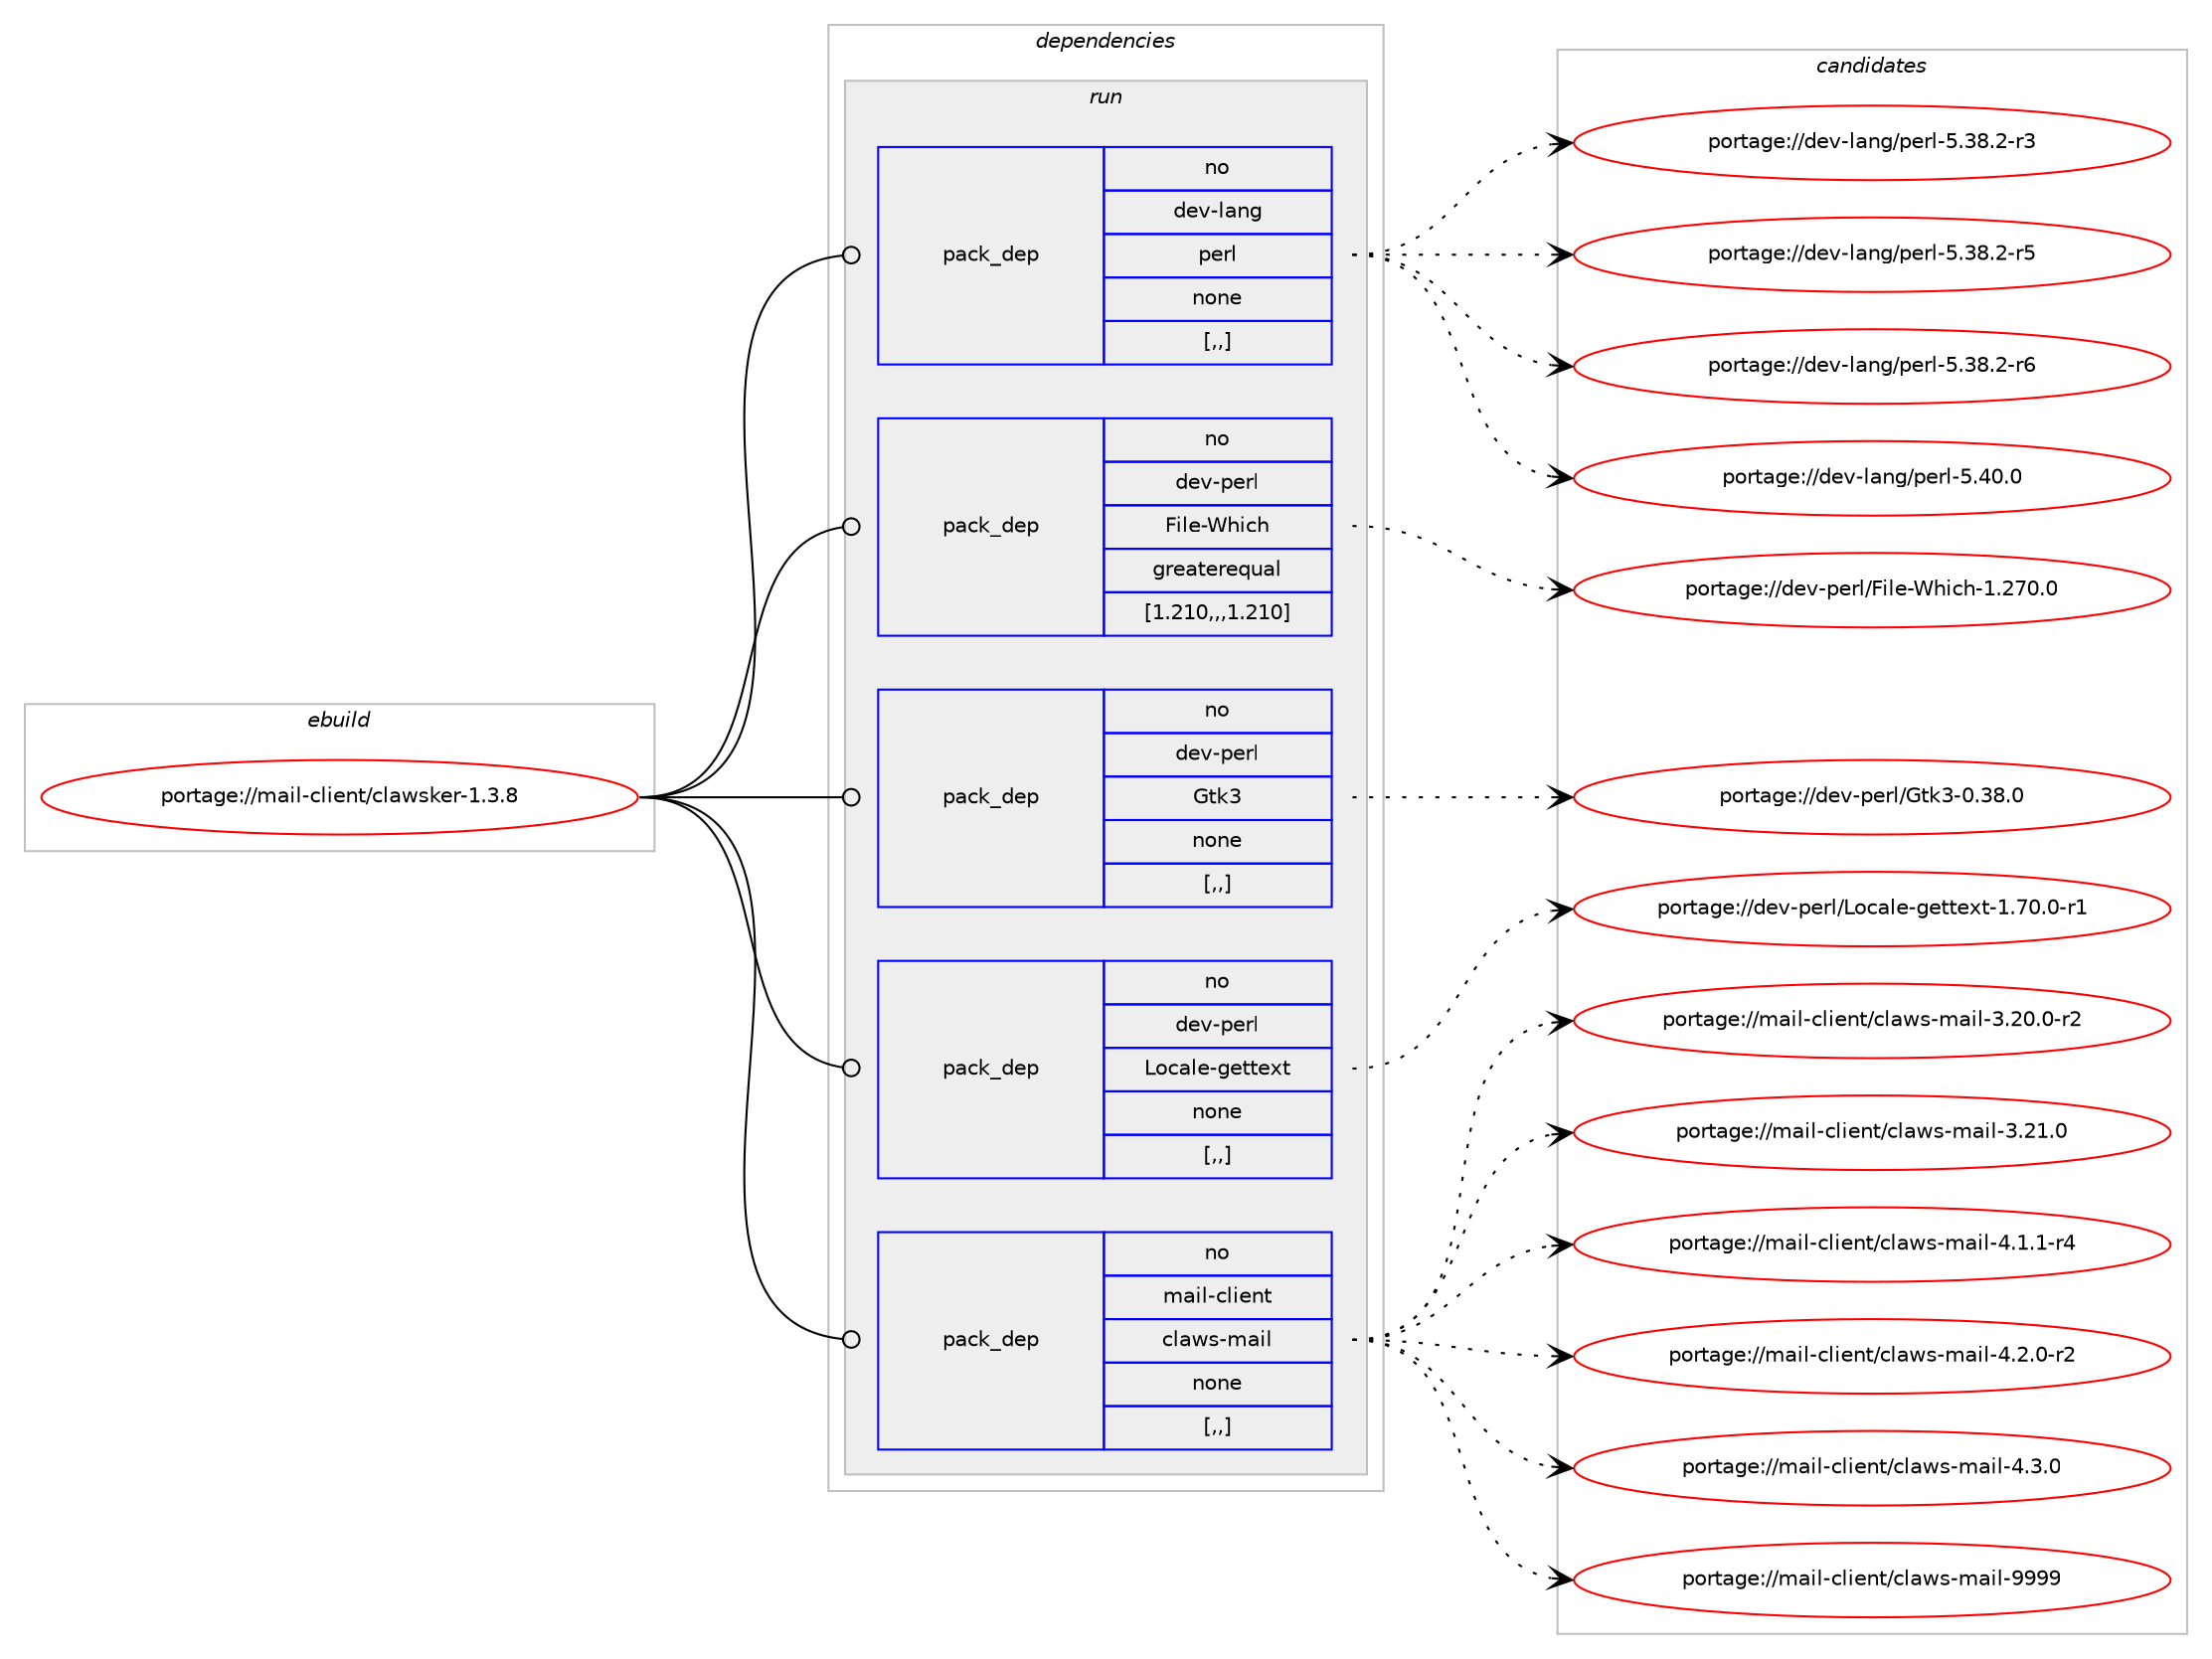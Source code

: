 digraph prolog {

# *************
# Graph options
# *************

newrank=true;
concentrate=true;
compound=true;
graph [rankdir=LR,fontname=Helvetica,fontsize=10,ranksep=1.5];#, ranksep=2.5, nodesep=0.2];
edge  [arrowhead=vee];
node  [fontname=Helvetica,fontsize=10];

# **********
# The ebuild
# **********

subgraph cluster_leftcol {
color=gray;
rank=same;
label=<<i>ebuild</i>>;
id [label="portage://mail-client/clawsker-1.3.8", color=red, width=4, href="../mail-client/clawsker-1.3.8.svg"];
}

# ****************
# The dependencies
# ****************

subgraph cluster_midcol {
color=gray;
label=<<i>dependencies</i>>;
subgraph cluster_compile {
fillcolor="#eeeeee";
style=filled;
label=<<i>compile</i>>;
}
subgraph cluster_compileandrun {
fillcolor="#eeeeee";
style=filled;
label=<<i>compile and run</i>>;
}
subgraph cluster_run {
fillcolor="#eeeeee";
style=filled;
label=<<i>run</i>>;
subgraph pack200040 {
dependency269942 [label=<<TABLE BORDER="0" CELLBORDER="1" CELLSPACING="0" CELLPADDING="4" WIDTH="220"><TR><TD ROWSPAN="6" CELLPADDING="30">pack_dep</TD></TR><TR><TD WIDTH="110">no</TD></TR><TR><TD>dev-lang</TD></TR><TR><TD>perl</TD></TR><TR><TD>none</TD></TR><TR><TD>[,,]</TD></TR></TABLE>>, shape=none, color=blue];
}
id:e -> dependency269942:w [weight=20,style="solid",arrowhead="odot"];
subgraph pack200041 {
dependency269943 [label=<<TABLE BORDER="0" CELLBORDER="1" CELLSPACING="0" CELLPADDING="4" WIDTH="220"><TR><TD ROWSPAN="6" CELLPADDING="30">pack_dep</TD></TR><TR><TD WIDTH="110">no</TD></TR><TR><TD>dev-perl</TD></TR><TR><TD>File-Which</TD></TR><TR><TD>greaterequal</TD></TR><TR><TD>[1.210,,,1.210]</TD></TR></TABLE>>, shape=none, color=blue];
}
id:e -> dependency269943:w [weight=20,style="solid",arrowhead="odot"];
subgraph pack200042 {
dependency269944 [label=<<TABLE BORDER="0" CELLBORDER="1" CELLSPACING="0" CELLPADDING="4" WIDTH="220"><TR><TD ROWSPAN="6" CELLPADDING="30">pack_dep</TD></TR><TR><TD WIDTH="110">no</TD></TR><TR><TD>dev-perl</TD></TR><TR><TD>Gtk3</TD></TR><TR><TD>none</TD></TR><TR><TD>[,,]</TD></TR></TABLE>>, shape=none, color=blue];
}
id:e -> dependency269944:w [weight=20,style="solid",arrowhead="odot"];
subgraph pack200043 {
dependency269945 [label=<<TABLE BORDER="0" CELLBORDER="1" CELLSPACING="0" CELLPADDING="4" WIDTH="220"><TR><TD ROWSPAN="6" CELLPADDING="30">pack_dep</TD></TR><TR><TD WIDTH="110">no</TD></TR><TR><TD>dev-perl</TD></TR><TR><TD>Locale-gettext</TD></TR><TR><TD>none</TD></TR><TR><TD>[,,]</TD></TR></TABLE>>, shape=none, color=blue];
}
id:e -> dependency269945:w [weight=20,style="solid",arrowhead="odot"];
subgraph pack200044 {
dependency269946 [label=<<TABLE BORDER="0" CELLBORDER="1" CELLSPACING="0" CELLPADDING="4" WIDTH="220"><TR><TD ROWSPAN="6" CELLPADDING="30">pack_dep</TD></TR><TR><TD WIDTH="110">no</TD></TR><TR><TD>mail-client</TD></TR><TR><TD>claws-mail</TD></TR><TR><TD>none</TD></TR><TR><TD>[,,]</TD></TR></TABLE>>, shape=none, color=blue];
}
id:e -> dependency269946:w [weight=20,style="solid",arrowhead="odot"];
}
}

# **************
# The candidates
# **************

subgraph cluster_choices {
rank=same;
color=gray;
label=<<i>candidates</i>>;

subgraph choice200040 {
color=black;
nodesep=1;
choice100101118451089711010347112101114108455346515646504511451 [label="portage://dev-lang/perl-5.38.2-r3", color=red, width=4,href="../dev-lang/perl-5.38.2-r3.svg"];
choice100101118451089711010347112101114108455346515646504511453 [label="portage://dev-lang/perl-5.38.2-r5", color=red, width=4,href="../dev-lang/perl-5.38.2-r5.svg"];
choice100101118451089711010347112101114108455346515646504511454 [label="portage://dev-lang/perl-5.38.2-r6", color=red, width=4,href="../dev-lang/perl-5.38.2-r6.svg"];
choice10010111845108971101034711210111410845534652484648 [label="portage://dev-lang/perl-5.40.0", color=red, width=4,href="../dev-lang/perl-5.40.0.svg"];
dependency269942:e -> choice100101118451089711010347112101114108455346515646504511451:w [style=dotted,weight="100"];
dependency269942:e -> choice100101118451089711010347112101114108455346515646504511453:w [style=dotted,weight="100"];
dependency269942:e -> choice100101118451089711010347112101114108455346515646504511454:w [style=dotted,weight="100"];
dependency269942:e -> choice10010111845108971101034711210111410845534652484648:w [style=dotted,weight="100"];
}
subgraph choice200041 {
color=black;
nodesep=1;
choice1001011184511210111410847701051081014587104105991044549465055484648 [label="portage://dev-perl/File-Which-1.270.0", color=red, width=4,href="../dev-perl/File-Which-1.270.0.svg"];
dependency269943:e -> choice1001011184511210111410847701051081014587104105991044549465055484648:w [style=dotted,weight="100"];
}
subgraph choice200042 {
color=black;
nodesep=1;
choice1001011184511210111410847711161075145484651564648 [label="portage://dev-perl/Gtk3-0.38.0", color=red, width=4,href="../dev-perl/Gtk3-0.38.0.svg"];
dependency269944:e -> choice1001011184511210111410847711161075145484651564648:w [style=dotted,weight="100"];
}
subgraph choice200043 {
color=black;
nodesep=1;
choice100101118451121011141084776111999710810145103101116116101120116454946554846484511449 [label="portage://dev-perl/Locale-gettext-1.70.0-r1", color=red, width=4,href="../dev-perl/Locale-gettext-1.70.0-r1.svg"];
dependency269945:e -> choice100101118451121011141084776111999710810145103101116116101120116454946554846484511449:w [style=dotted,weight="100"];
}
subgraph choice200044 {
color=black;
nodesep=1;
choice1099710510845991081051011101164799108971191154510997105108455146504846484511450 [label="portage://mail-client/claws-mail-3.20.0-r2", color=red, width=4,href="../mail-client/claws-mail-3.20.0-r2.svg"];
choice109971051084599108105101110116479910897119115451099710510845514650494648 [label="portage://mail-client/claws-mail-3.21.0", color=red, width=4,href="../mail-client/claws-mail-3.21.0.svg"];
choice10997105108459910810510111011647991089711911545109971051084552464946494511452 [label="portage://mail-client/claws-mail-4.1.1-r4", color=red, width=4,href="../mail-client/claws-mail-4.1.1-r4.svg"];
choice10997105108459910810510111011647991089711911545109971051084552465046484511450 [label="portage://mail-client/claws-mail-4.2.0-r2", color=red, width=4,href="../mail-client/claws-mail-4.2.0-r2.svg"];
choice1099710510845991081051011101164799108971191154510997105108455246514648 [label="portage://mail-client/claws-mail-4.3.0", color=red, width=4,href="../mail-client/claws-mail-4.3.0.svg"];
choice10997105108459910810510111011647991089711911545109971051084557575757 [label="portage://mail-client/claws-mail-9999", color=red, width=4,href="../mail-client/claws-mail-9999.svg"];
dependency269946:e -> choice1099710510845991081051011101164799108971191154510997105108455146504846484511450:w [style=dotted,weight="100"];
dependency269946:e -> choice109971051084599108105101110116479910897119115451099710510845514650494648:w [style=dotted,weight="100"];
dependency269946:e -> choice10997105108459910810510111011647991089711911545109971051084552464946494511452:w [style=dotted,weight="100"];
dependency269946:e -> choice10997105108459910810510111011647991089711911545109971051084552465046484511450:w [style=dotted,weight="100"];
dependency269946:e -> choice1099710510845991081051011101164799108971191154510997105108455246514648:w [style=dotted,weight="100"];
dependency269946:e -> choice10997105108459910810510111011647991089711911545109971051084557575757:w [style=dotted,weight="100"];
}
}

}
